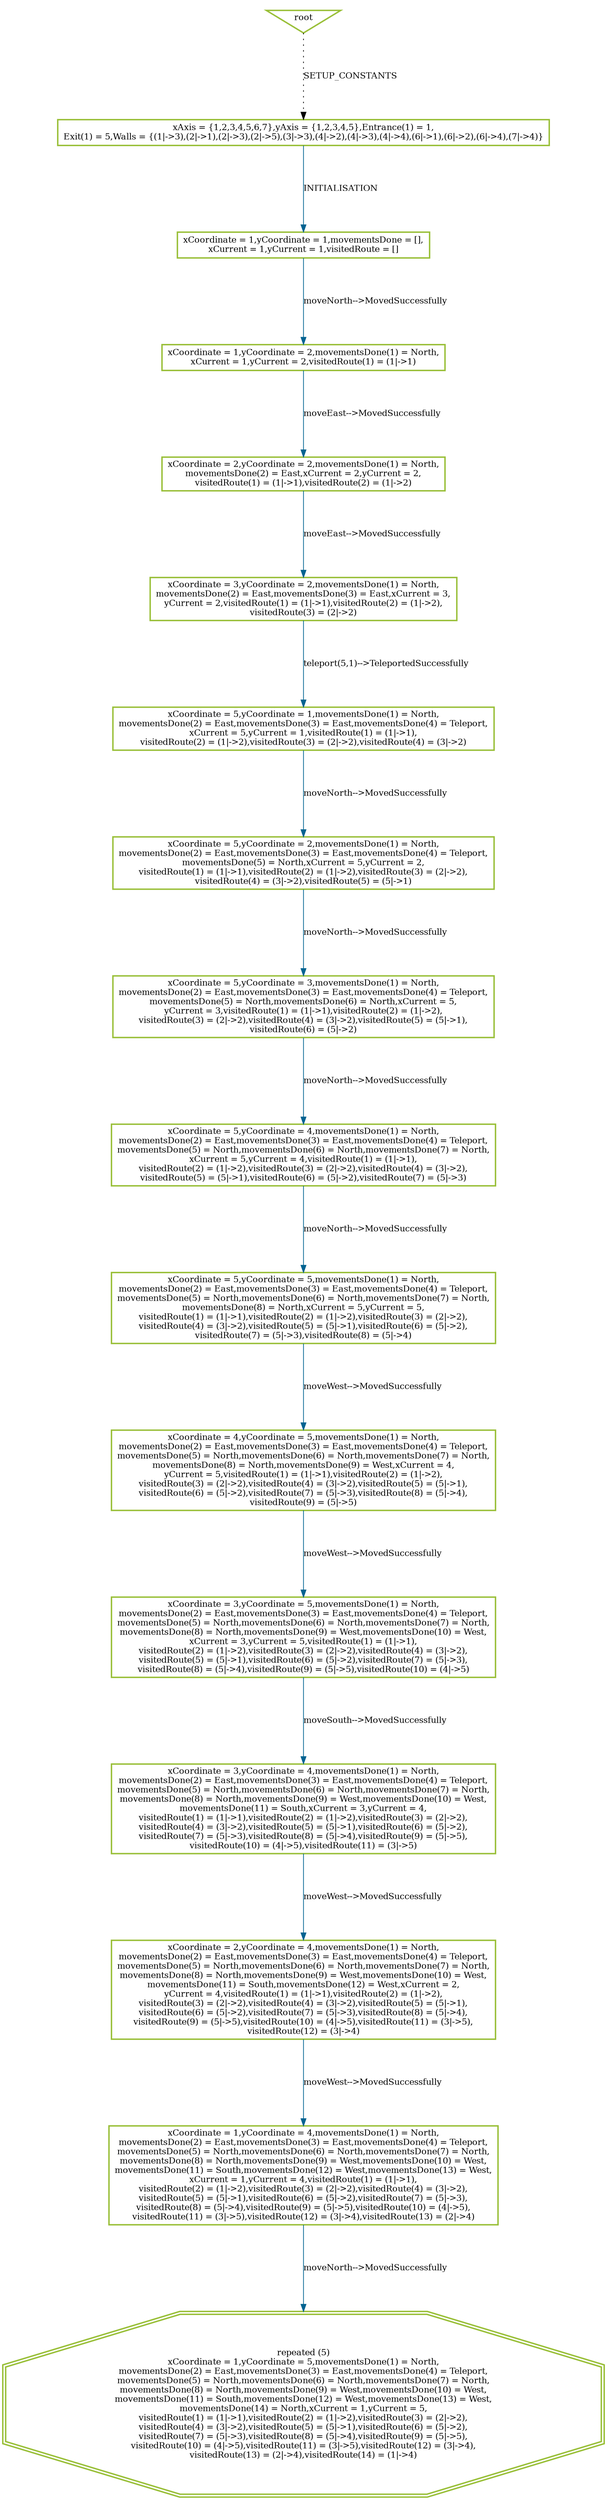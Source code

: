 digraph history {
graph [nodesep=1.5, ranksep=1.5];
0 [shape=box, color="#99BF38", fontsize=12, penwidth=2, label="xAxis = \{1,2,3,4,5,6,7\},yAxis = \{1,2,3,4,5\},Entrance(1) = 1,\nExit(1) = 5,Walls = \{(1\|-\>3),(2\|-\>1),(2\|-\>3),(2\|-\>5),(3\|-\>3),(4\|-\>2),(4\|-\>3),(4\|-\>4),(6\|-\>1),(6\|-\>2),(6\|-\>4),(7\|-\>4)\}"];

1 [shape=box, color="#99BF38", fontsize=12, penwidth=2, label="xCoordinate = 1,yCoordinate = 1,movementsDone = [],\nxCurrent = 1,yCurrent = 1,visitedRoute = []"];

2 [shape=box, color="#99BF38", fontsize=12, penwidth=2, label="xCoordinate = 1,yCoordinate = 2,movementsDone(1) = North,\nxCurrent = 1,yCurrent = 2,visitedRoute(1) = (1\|-\>1)"];

11 [shape=box, color="#99BF38", fontsize=12, penwidth=2, label="xCoordinate = 2,yCoordinate = 2,movementsDone(1) = North,\nmovementsDone(2) = East,xCurrent = 2,yCurrent = 2,\nvisitedRoute(1) = (1\|-\>1),visitedRoute(2) = (1\|-\>2)"];

19 [shape=box, color="#99BF38", fontsize=12, penwidth=2, label="xCoordinate = 3,yCoordinate = 2,movementsDone(1) = North,\nmovementsDone(2) = East,movementsDone(3) = East,xCurrent = 3,\nyCurrent = 2,visitedRoute(1) = (1\|-\>1),visitedRoute(2) = (1\|-\>2),\nvisitedRoute(3) = (2\|-\>2)"];

33 [shape=box, color="#99BF38", fontsize=12, penwidth=2, label="xCoordinate = 5,yCoordinate = 1,movementsDone(1) = North,\nmovementsDone(2) = East,movementsDone(3) = East,movementsDone(4) = Teleport,\nxCurrent = 5,yCurrent = 1,visitedRoute(1) = (1\|-\>1),\nvisitedRoute(2) = (1\|-\>2),visitedRoute(3) = (2\|-\>2),visitedRoute(4) = (3\|-\>2)"];

37 [shape=box, color="#99BF38", fontsize=12, penwidth=2, label="xCoordinate = 5,yCoordinate = 2,movementsDone(1) = North,\nmovementsDone(2) = East,movementsDone(3) = East,movementsDone(4) = Teleport,\nmovementsDone(5) = North,xCurrent = 5,yCurrent = 2,\nvisitedRoute(1) = (1\|-\>1),visitedRoute(2) = (1\|-\>2),visitedRoute(3) = (2\|-\>2),\nvisitedRoute(4) = (3\|-\>2),visitedRoute(5) = (5\|-\>1)"];

46 [shape=box, color="#99BF38", fontsize=12, penwidth=2, label="xCoordinate = 5,yCoordinate = 3,movementsDone(1) = North,\nmovementsDone(2) = East,movementsDone(3) = East,movementsDone(4) = Teleport,\nmovementsDone(5) = North,movementsDone(6) = North,xCurrent = 5,\nyCurrent = 3,visitedRoute(1) = (1\|-\>1),visitedRoute(2) = (1\|-\>2),\nvisitedRoute(3) = (2\|-\>2),visitedRoute(4) = (3\|-\>2),visitedRoute(5) = (5\|-\>1),\nvisitedRoute(6) = (5\|-\>2)"];

56 [shape=box, color="#99BF38", fontsize=12, penwidth=2, label="xCoordinate = 5,yCoordinate = 4,movementsDone(1) = North,\nmovementsDone(2) = East,movementsDone(3) = East,movementsDone(4) = Teleport,\nmovementsDone(5) = North,movementsDone(6) = North,movementsDone(7) = North,\nxCurrent = 5,yCurrent = 4,visitedRoute(1) = (1\|-\>1),\nvisitedRoute(2) = (1\|-\>2),visitedRoute(3) = (2\|-\>2),visitedRoute(4) = (3\|-\>2),\nvisitedRoute(5) = (5\|-\>1),visitedRoute(6) = (5\|-\>2),visitedRoute(7) = (5\|-\>3)"];

67 [shape=box, color="#99BF38", fontsize=12, penwidth=2, label="xCoordinate = 5,yCoordinate = 5,movementsDone(1) = North,\nmovementsDone(2) = East,movementsDone(3) = East,movementsDone(4) = Teleport,\nmovementsDone(5) = North,movementsDone(6) = North,movementsDone(7) = North,\nmovementsDone(8) = North,xCurrent = 5,yCurrent = 5,\nvisitedRoute(1) = (1\|-\>1),visitedRoute(2) = (1\|-\>2),visitedRoute(3) = (2\|-\>2),\nvisitedRoute(4) = (3\|-\>2),visitedRoute(5) = (5\|-\>1),visitedRoute(6) = (5\|-\>2),\nvisitedRoute(7) = (5\|-\>3),visitedRoute(8) = (5\|-\>4)"];

79 [shape=box, color="#99BF38", fontsize=12, penwidth=2, label="xCoordinate = 4,yCoordinate = 5,movementsDone(1) = North,\nmovementsDone(2) = East,movementsDone(3) = East,movementsDone(4) = Teleport,\nmovementsDone(5) = North,movementsDone(6) = North,movementsDone(7) = North,\nmovementsDone(8) = North,movementsDone(9) = West,xCurrent = 4,\nyCurrent = 5,visitedRoute(1) = (1\|-\>1),visitedRoute(2) = (1\|-\>2),\nvisitedRoute(3) = (2\|-\>2),visitedRoute(4) = (3\|-\>2),visitedRoute(5) = (5\|-\>1),\nvisitedRoute(6) = (5\|-\>2),visitedRoute(7) = (5\|-\>3),visitedRoute(8) = (5\|-\>4),\nvisitedRoute(9) = (5\|-\>5)"];

89 [shape=box, color="#99BF38", fontsize=12, penwidth=2, label="xCoordinate = 3,yCoordinate = 5,movementsDone(1) = North,\nmovementsDone(2) = East,movementsDone(3) = East,movementsDone(4) = Teleport,\nmovementsDone(5) = North,movementsDone(6) = North,movementsDone(7) = North,\nmovementsDone(8) = North,movementsDone(9) = West,movementsDone(10) = West,\nxCurrent = 3,yCurrent = 5,visitedRoute(1) = (1\|-\>1),\nvisitedRoute(2) = (1\|-\>2),visitedRoute(3) = (2\|-\>2),visitedRoute(4) = (3\|-\>2),\nvisitedRoute(5) = (5\|-\>1),visitedRoute(6) = (5\|-\>2),visitedRoute(7) = (5\|-\>3),\nvisitedRoute(8) = (5\|-\>4),visitedRoute(9) = (5\|-\>5),visitedRoute(10) = (4\|-\>5)"];

98 [shape=box, color="#99BF38", fontsize=12, penwidth=2, label="xCoordinate = 3,yCoordinate = 4,movementsDone(1) = North,\nmovementsDone(2) = East,movementsDone(3) = East,movementsDone(4) = Teleport,\nmovementsDone(5) = North,movementsDone(6) = North,movementsDone(7) = North,\nmovementsDone(8) = North,movementsDone(9) = West,movementsDone(10) = West,\nmovementsDone(11) = South,xCurrent = 3,yCurrent = 4,\nvisitedRoute(1) = (1\|-\>1),visitedRoute(2) = (1\|-\>2),visitedRoute(3) = (2\|-\>2),\nvisitedRoute(4) = (3\|-\>2),visitedRoute(5) = (5\|-\>1),visitedRoute(6) = (5\|-\>2),\nvisitedRoute(7) = (5\|-\>3),visitedRoute(8) = (5\|-\>4),visitedRoute(9) = (5\|-\>5),\nvisitedRoute(10) = (4\|-\>5),visitedRoute(11) = (3\|-\>5)"];

109 [shape=box, color="#99BF38", fontsize=12, penwidth=2, label="xCoordinate = 2,yCoordinate = 4,movementsDone(1) = North,\nmovementsDone(2) = East,movementsDone(3) = East,movementsDone(4) = Teleport,\nmovementsDone(5) = North,movementsDone(6) = North,movementsDone(7) = North,\nmovementsDone(8) = North,movementsDone(9) = West,movementsDone(10) = West,\nmovementsDone(11) = South,movementsDone(12) = West,xCurrent = 2,\nyCurrent = 4,visitedRoute(1) = (1\|-\>1),visitedRoute(2) = (1\|-\>2),\nvisitedRoute(3) = (2\|-\>2),visitedRoute(4) = (3\|-\>2),visitedRoute(5) = (5\|-\>1),\nvisitedRoute(6) = (5\|-\>2),visitedRoute(7) = (5\|-\>3),visitedRoute(8) = (5\|-\>4),\nvisitedRoute(9) = (5\|-\>5),visitedRoute(10) = (4\|-\>5),visitedRoute(11) = (3\|-\>5),\nvisitedRoute(12) = (3\|-\>4)"];

119 [shape=box, color="#99BF38", fontsize=12, penwidth=2, label="xCoordinate = 1,yCoordinate = 4,movementsDone(1) = North,\nmovementsDone(2) = East,movementsDone(3) = East,movementsDone(4) = Teleport,\nmovementsDone(5) = North,movementsDone(6) = North,movementsDone(7) = North,\nmovementsDone(8) = North,movementsDone(9) = West,movementsDone(10) = West,\nmovementsDone(11) = South,movementsDone(12) = West,movementsDone(13) = West,\nxCurrent = 1,yCurrent = 4,visitedRoute(1) = (1\|-\>1),\nvisitedRoute(2) = (1\|-\>2),visitedRoute(3) = (2\|-\>2),visitedRoute(4) = (3\|-\>2),\nvisitedRoute(5) = (5\|-\>1),visitedRoute(6) = (5\|-\>2),visitedRoute(7) = (5\|-\>3),\nvisitedRoute(8) = (5\|-\>4),visitedRoute(9) = (5\|-\>5),visitedRoute(10) = (4\|-\>5),\nvisitedRoute(11) = (3\|-\>5),visitedRoute(12) = (3\|-\>4),visitedRoute(13) = (2\|-\>4)"];

128 [shape=doubleoctagon, color="#99BF38", fontsize=12, penwidth=2, label="repeated (5)\nxCoordinate = 1,yCoordinate = 5,movementsDone(1) = North,\nmovementsDone(2) = East,movementsDone(3) = East,movementsDone(4) = Teleport,\nmovementsDone(5) = North,movementsDone(6) = North,movementsDone(7) = North,\nmovementsDone(8) = North,movementsDone(9) = West,movementsDone(10) = West,\nmovementsDone(11) = South,movementsDone(12) = West,movementsDone(13) = West,\nmovementsDone(14) = North,xCurrent = 1,yCurrent = 5,\nvisitedRoute(1) = (1\|-\>1),visitedRoute(2) = (1\|-\>2),visitedRoute(3) = (2\|-\>2),\nvisitedRoute(4) = (3\|-\>2),visitedRoute(5) = (5\|-\>1),visitedRoute(6) = (5\|-\>2),\nvisitedRoute(7) = (5\|-\>3),visitedRoute(8) = (5\|-\>4),visitedRoute(9) = (5\|-\>5),\nvisitedRoute(10) = (4\|-\>5),visitedRoute(11) = (3\|-\>5),visitedRoute(12) = (3\|-\>4),\nvisitedRoute(13) = (2\|-\>4),visitedRoute(14) = (1\|-\>4)"];

root [shape=invtriangle, color="#99BF38", fontsize=12, penwidth=2, label="root"];

root -> 0 [style = dotted, color = black, label="SETUP_CONSTANTS", fontsize=12];

0 -> 1 [color = "#006391", label="INITIALISATION", fontsize=12];

1 -> 2 [color = "#006391", label="moveNorth--\>MovedSuccessfully", fontsize=12];

2 -> 11 [color = "#006391", label="moveEast--\>MovedSuccessfully", fontsize=12];

11 -> 19 [color = "#006391", label="moveEast--\>MovedSuccessfully", fontsize=12];

19 -> 33 [color = "#006391", label="teleport(5,1)--\>TeleportedSuccessfully", fontsize=12];

33 -> 37 [color = "#006391", label="moveNorth--\>MovedSuccessfully", fontsize=12];

37 -> 46 [color = "#006391", label="moveNorth--\>MovedSuccessfully", fontsize=12];

46 -> 56 [color = "#006391", label="moveNorth--\>MovedSuccessfully", fontsize=12];

56 -> 67 [color = "#006391", label="moveNorth--\>MovedSuccessfully", fontsize=12];

67 -> 79 [color = "#006391", label="moveWest--\>MovedSuccessfully", fontsize=12];

79 -> 89 [color = "#006391", label="moveWest--\>MovedSuccessfully", fontsize=12];

89 -> 98 [color = "#006391", label="moveSouth--\>MovedSuccessfully", fontsize=12];

98 -> 109 [color = "#006391", label="moveWest--\>MovedSuccessfully", fontsize=12];

109 -> 119 [color = "#006391", label="moveWest--\>MovedSuccessfully", fontsize=12];

119 -> 128 [color = "#006391", label="moveNorth--\>MovedSuccessfully", fontsize=12];





}
